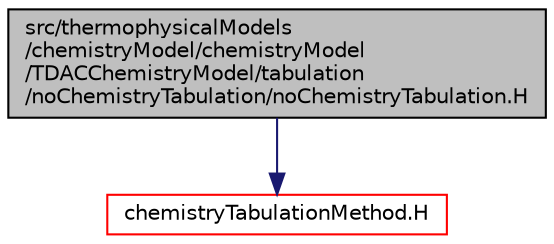 digraph "src/thermophysicalModels/chemistryModel/chemistryModel/TDACChemistryModel/tabulation/noChemistryTabulation/noChemistryTabulation.H"
{
  bgcolor="transparent";
  edge [fontname="Helvetica",fontsize="10",labelfontname="Helvetica",labelfontsize="10"];
  node [fontname="Helvetica",fontsize="10",shape=record];
  Node1 [label="src/thermophysicalModels\l/chemistryModel/chemistryModel\l/TDACChemistryModel/tabulation\l/noChemistryTabulation/noChemistryTabulation.H",height=0.2,width=0.4,color="black", fillcolor="grey75", style="filled" fontcolor="black"];
  Node1 -> Node2 [color="midnightblue",fontsize="10",style="solid",fontname="Helvetica"];
  Node2 [label="chemistryTabulationMethod.H",height=0.2,width=0.4,color="red",URL="$chemistryTabulationMethod_8H.html"];
}

